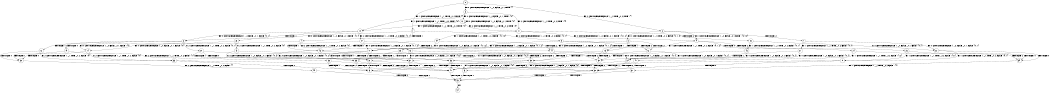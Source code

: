 digraph BCG {
size = "7, 10.5";
center = TRUE;
node [shape = circle];
0 [peripheries = 2];
0 -> 1 [label = "EX !1 !ATOMIC_EXCH_BRANCH (1, +1, TRUE, +0, 2, TRUE) !{}"];
0 -> 2 [label = "EX !2 !ATOMIC_EXCH_BRANCH (1, +1, TRUE, +0, 2, TRUE) !{}"];
0 -> 3 [label = "EX !0 !ATOMIC_EXCH_BRANCH (1, +0, FALSE, +0, 1, TRUE) !{}"];
1 -> 4 [label = "TERMINATE !1"];
1 -> 5 [label = "EX !2 !ATOMIC_EXCH_BRANCH (1, +1, TRUE, +0, 2, FALSE) !{0, 1}"];
1 -> 6 [label = "EX !0 !ATOMIC_EXCH_BRANCH (1, +0, FALSE, +0, 1, FALSE) !{0, 1}"];
2 -> 7 [label = "TERMINATE !2"];
2 -> 8 [label = "EX !1 !ATOMIC_EXCH_BRANCH (1, +1, TRUE, +0, 2, FALSE) !{0, 1, 2}"];
2 -> 9 [label = "EX !0 !ATOMIC_EXCH_BRANCH (1, +0, FALSE, +0, 1, FALSE) !{0, 1, 2}"];
3 -> 10 [label = "EX !1 !ATOMIC_EXCH_BRANCH (1, +1, TRUE, +0, 2, TRUE) !{0}"];
3 -> 11 [label = "EX !2 !ATOMIC_EXCH_BRANCH (1, +1, TRUE, +0, 2, TRUE) !{0}"];
3 -> 12 [label = "EX !0 !ATOMIC_EXCH_BRANCH (1, +0, FALSE, +0, 1, TRUE) !{0}"];
4 -> 13 [label = "EX !2 !ATOMIC_EXCH_BRANCH (1, +1, TRUE, +0, 2, FALSE) !{0}"];
4 -> 14 [label = "EX !0 !ATOMIC_EXCH_BRANCH (1, +0, FALSE, +0, 1, FALSE) !{0}"];
5 -> 15 [label = "TERMINATE !1"];
5 -> 16 [label = "TERMINATE !2"];
5 -> 17 [label = "EX !0 !ATOMIC_EXCH_BRANCH (1, +0, FALSE, +0, 1, FALSE) !{0, 1, 2}"];
6 -> 18 [label = "TERMINATE !1"];
6 -> 19 [label = "TERMINATE !0"];
6 -> 20 [label = "EX !2 !ATOMIC_EXCH_BRANCH (1, +1, TRUE, +0, 2, FALSE) !{0, 1}"];
7 -> 21 [label = "EX !1 !ATOMIC_EXCH_BRANCH (1, +1, TRUE, +0, 2, FALSE) !{0, 1}"];
7 -> 22 [label = "EX !0 !ATOMIC_EXCH_BRANCH (1, +0, FALSE, +0, 1, FALSE) !{0, 1}"];
8 -> 15 [label = "TERMINATE !1"];
8 -> 16 [label = "TERMINATE !2"];
8 -> 17 [label = "EX !0 !ATOMIC_EXCH_BRANCH (1, +0, FALSE, +0, 1, FALSE) !{0, 1, 2}"];
9 -> 23 [label = "TERMINATE !2"];
9 -> 24 [label = "TERMINATE !0"];
9 -> 25 [label = "EX !1 !ATOMIC_EXCH_BRANCH (1, +1, TRUE, +0, 2, FALSE) !{0, 1, 2}"];
10 -> 26 [label = "TERMINATE !1"];
10 -> 27 [label = "EX !2 !ATOMIC_EXCH_BRANCH (1, +1, TRUE, +0, 2, FALSE) !{0, 1}"];
10 -> 6 [label = "EX !0 !ATOMIC_EXCH_BRANCH (1, +0, FALSE, +0, 1, FALSE) !{0, 1}"];
11 -> 28 [label = "TERMINATE !2"];
11 -> 29 [label = "EX !1 !ATOMIC_EXCH_BRANCH (1, +1, TRUE, +0, 2, FALSE) !{0, 1, 2}"];
11 -> 9 [label = "EX !0 !ATOMIC_EXCH_BRANCH (1, +0, FALSE, +0, 1, FALSE) !{0, 1, 2}"];
12 -> 10 [label = "EX !1 !ATOMIC_EXCH_BRANCH (1, +1, TRUE, +0, 2, TRUE) !{0}"];
12 -> 11 [label = "EX !2 !ATOMIC_EXCH_BRANCH (1, +1, TRUE, +0, 2, TRUE) !{0}"];
12 -> 12 [label = "EX !0 !ATOMIC_EXCH_BRANCH (1, +0, FALSE, +0, 1, TRUE) !{0}"];
13 -> 30 [label = "TERMINATE !2"];
13 -> 31 [label = "EX !0 !ATOMIC_EXCH_BRANCH (1, +0, FALSE, +0, 1, FALSE) !{0, 2}"];
14 -> 32 [label = "TERMINATE !0"];
14 -> 33 [label = "EX !2 !ATOMIC_EXCH_BRANCH (1, +1, TRUE, +0, 2, FALSE) !{0}"];
15 -> 30 [label = "TERMINATE !2"];
15 -> 31 [label = "EX !0 !ATOMIC_EXCH_BRANCH (1, +0, FALSE, +0, 1, FALSE) !{0, 2}"];
16 -> 30 [label = "TERMINATE !1"];
16 -> 34 [label = "EX !0 !ATOMIC_EXCH_BRANCH (1, +0, FALSE, +0, 1, FALSE) !{0, 1}"];
17 -> 35 [label = "TERMINATE !1"];
17 -> 36 [label = "TERMINATE !2"];
17 -> 37 [label = "TERMINATE !0"];
18 -> 32 [label = "TERMINATE !0"];
18 -> 33 [label = "EX !2 !ATOMIC_EXCH_BRANCH (1, +1, TRUE, +0, 2, FALSE) !{0}"];
19 -> 32 [label = "TERMINATE !1"];
19 -> 38 [label = "EX !2 !ATOMIC_EXCH_BRANCH (1, +1, TRUE, +0, 2, FALSE) !{1}"];
20 -> 35 [label = "TERMINATE !1"];
20 -> 36 [label = "TERMINATE !2"];
20 -> 37 [label = "TERMINATE !0"];
21 -> 30 [label = "TERMINATE !1"];
21 -> 34 [label = "EX !0 !ATOMIC_EXCH_BRANCH (1, +0, FALSE, +0, 1, FALSE) !{0, 1}"];
22 -> 39 [label = "TERMINATE !0"];
22 -> 40 [label = "EX !1 !ATOMIC_EXCH_BRANCH (1, +1, TRUE, +0, 2, FALSE) !{0, 1}"];
23 -> 39 [label = "TERMINATE !0"];
23 -> 40 [label = "EX !1 !ATOMIC_EXCH_BRANCH (1, +1, TRUE, +0, 2, FALSE) !{0, 1}"];
24 -> 39 [label = "TERMINATE !2"];
24 -> 41 [label = "EX !1 !ATOMIC_EXCH_BRANCH (1, +1, TRUE, +0, 2, FALSE) !{1, 2}"];
25 -> 35 [label = "TERMINATE !1"];
25 -> 36 [label = "TERMINATE !2"];
25 -> 37 [label = "TERMINATE !0"];
26 -> 42 [label = "EX !2 !ATOMIC_EXCH_BRANCH (1, +1, TRUE, +0, 2, FALSE) !{0}"];
26 -> 14 [label = "EX !0 !ATOMIC_EXCH_BRANCH (1, +0, FALSE, +0, 1, FALSE) !{0}"];
27 -> 43 [label = "TERMINATE !1"];
27 -> 44 [label = "TERMINATE !2"];
27 -> 17 [label = "EX !0 !ATOMIC_EXCH_BRANCH (1, +0, FALSE, +0, 1, FALSE) !{0, 1, 2}"];
28 -> 45 [label = "EX !1 !ATOMIC_EXCH_BRANCH (1, +1, TRUE, +0, 2, FALSE) !{0, 1}"];
28 -> 22 [label = "EX !0 !ATOMIC_EXCH_BRANCH (1, +0, FALSE, +0, 1, FALSE) !{0, 1}"];
29 -> 43 [label = "TERMINATE !1"];
29 -> 44 [label = "TERMINATE !2"];
29 -> 17 [label = "EX !0 !ATOMIC_EXCH_BRANCH (1, +0, FALSE, +0, 1, FALSE) !{0, 1, 2}"];
30 -> 46 [label = "EX !0 !ATOMIC_EXCH_BRANCH (1, +0, FALSE, +0, 1, FALSE) !{0}"];
31 -> 47 [label = "TERMINATE !2"];
31 -> 48 [label = "TERMINATE !0"];
32 -> 49 [label = "EX !2 !ATOMIC_EXCH_BRANCH (1, +1, TRUE, +0, 2, FALSE) !{}"];
33 -> 47 [label = "TERMINATE !2"];
33 -> 48 [label = "TERMINATE !0"];
34 -> 47 [label = "TERMINATE !1"];
34 -> 50 [label = "TERMINATE !0"];
35 -> 47 [label = "TERMINATE !2"];
35 -> 48 [label = "TERMINATE !0"];
36 -> 47 [label = "TERMINATE !1"];
36 -> 50 [label = "TERMINATE !0"];
37 -> 48 [label = "TERMINATE !1"];
37 -> 50 [label = "TERMINATE !2"];
38 -> 48 [label = "TERMINATE !1"];
38 -> 50 [label = "TERMINATE !2"];
39 -> 51 [label = "EX !1 !ATOMIC_EXCH_BRANCH (1, +1, TRUE, +0, 2, FALSE) !{1}"];
40 -> 47 [label = "TERMINATE !1"];
40 -> 50 [label = "TERMINATE !0"];
41 -> 48 [label = "TERMINATE !1"];
41 -> 50 [label = "TERMINATE !2"];
42 -> 52 [label = "TERMINATE !2"];
42 -> 31 [label = "EX !0 !ATOMIC_EXCH_BRANCH (1, +0, FALSE, +0, 1, FALSE) !{0, 2}"];
43 -> 52 [label = "TERMINATE !2"];
43 -> 31 [label = "EX !0 !ATOMIC_EXCH_BRANCH (1, +0, FALSE, +0, 1, FALSE) !{0, 2}"];
44 -> 52 [label = "TERMINATE !1"];
44 -> 34 [label = "EX !0 !ATOMIC_EXCH_BRANCH (1, +0, FALSE, +0, 1, FALSE) !{0, 1}"];
45 -> 52 [label = "TERMINATE !1"];
45 -> 34 [label = "EX !0 !ATOMIC_EXCH_BRANCH (1, +0, FALSE, +0, 1, FALSE) !{0, 1}"];
46 -> 53 [label = "TERMINATE !0"];
47 -> 53 [label = "TERMINATE !0"];
48 -> 53 [label = "TERMINATE !2"];
49 -> 53 [label = "TERMINATE !2"];
50 -> 53 [label = "TERMINATE !1"];
51 -> 53 [label = "TERMINATE !1"];
52 -> 46 [label = "EX !0 !ATOMIC_EXCH_BRANCH (1, +0, FALSE, +0, 1, FALSE) !{0}"];
53 -> 54 [label = "exit"];
}
